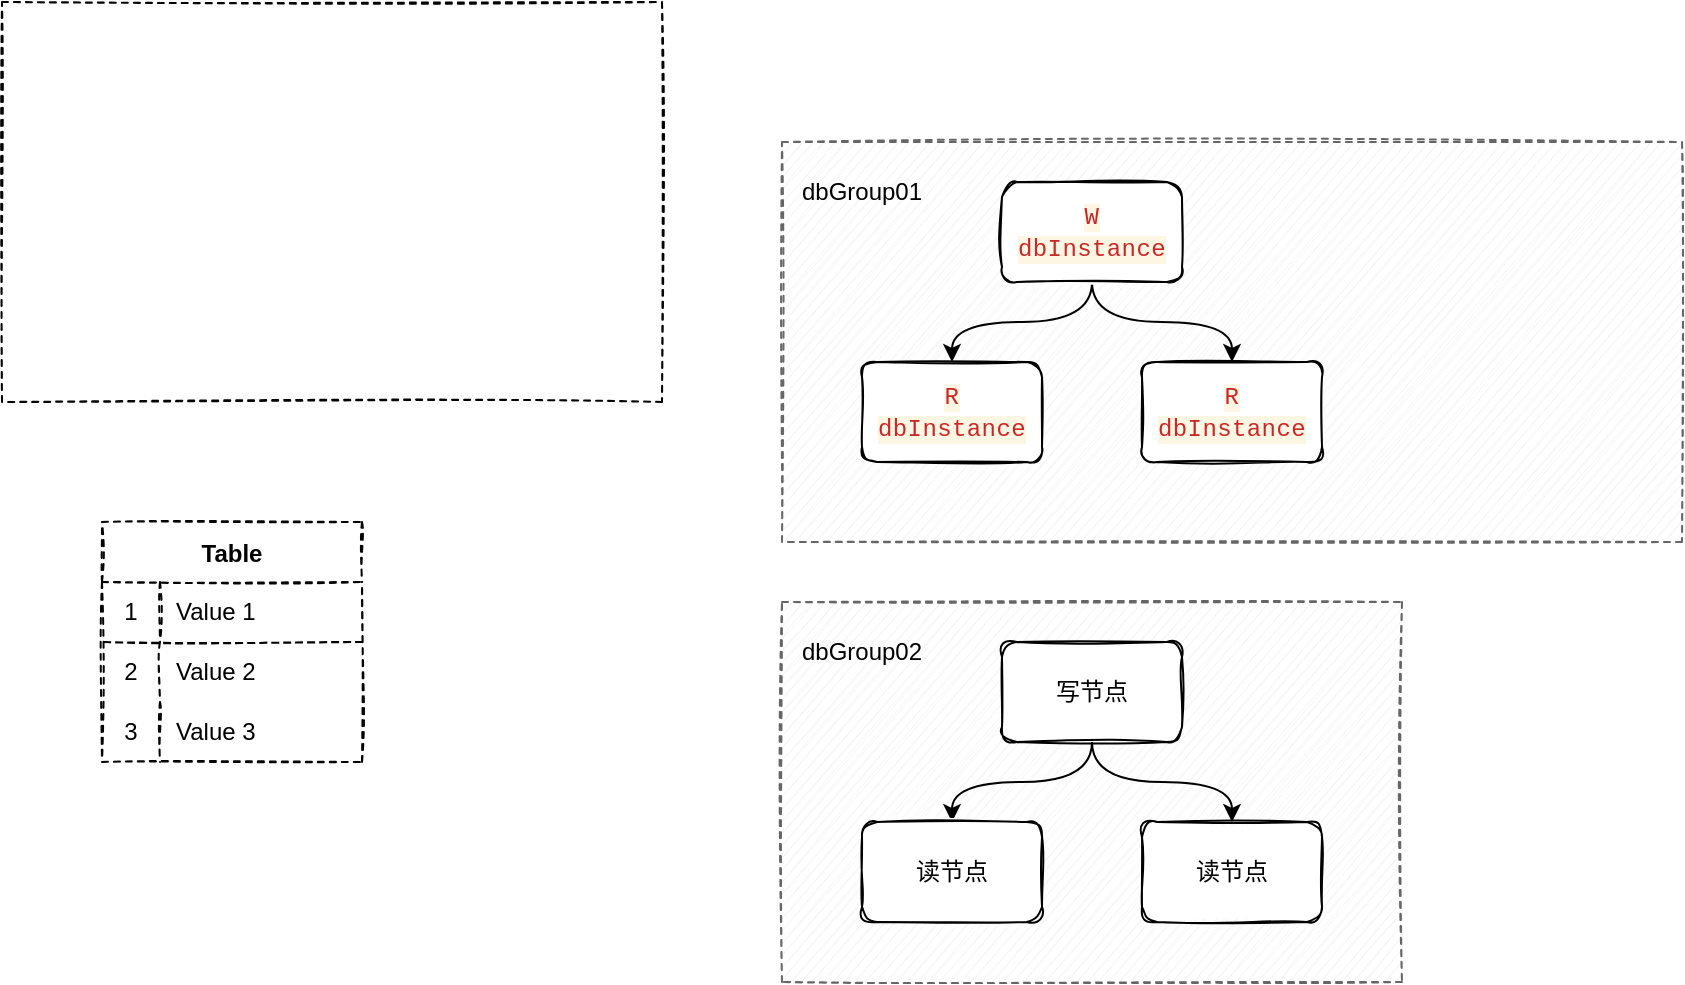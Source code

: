 <mxfile version="15.7.0" type="github">
  <diagram id="9CZ0PQ02ZsPHdG1DtoYy" name="Page-1">
    <mxGraphModel dx="1773" dy="577" grid="1" gridSize="10" guides="1" tooltips="1" connect="1" arrows="1" fold="1" page="1" pageScale="1" pageWidth="827" pageHeight="1169" math="0" shadow="0">
      <root>
        <mxCell id="0" />
        <mxCell id="1" parent="0" />
        <mxCell id="aA7OUgeE8yupM1yqJdEg-1" value="" style="rounded=0;whiteSpace=wrap;html=1;sketch=1;fillColor=#f5f5f5;fontColor=#333333;strokeColor=#666666;dashed=1;" vertex="1" parent="1">
          <mxGeometry x="150" y="130" width="450" height="200" as="geometry" />
        </mxCell>
        <mxCell id="aA7OUgeE8yupM1yqJdEg-6" style="edgeStyle=orthogonalEdgeStyle;orthogonalLoop=1;jettySize=auto;html=1;exitX=0.5;exitY=1;exitDx=0;exitDy=0;entryX=0.5;entryY=0;entryDx=0;entryDy=0;curved=1;" edge="1" parent="1" source="aA7OUgeE8yupM1yqJdEg-3" target="aA7OUgeE8yupM1yqJdEg-4">
          <mxGeometry relative="1" as="geometry" />
        </mxCell>
        <mxCell id="aA7OUgeE8yupM1yqJdEg-7" style="edgeStyle=orthogonalEdgeStyle;orthogonalLoop=1;jettySize=auto;html=1;exitX=0.5;exitY=1;exitDx=0;exitDy=0;entryX=0.5;entryY=0;entryDx=0;entryDy=0;curved=1;" edge="1" parent="1" source="aA7OUgeE8yupM1yqJdEg-3" target="aA7OUgeE8yupM1yqJdEg-5">
          <mxGeometry relative="1" as="geometry" />
        </mxCell>
        <mxCell id="aA7OUgeE8yupM1yqJdEg-3" value="&lt;span style=&quot;color: rgb(200 , 40 , 41) ; font-size: inherit ; font-family: &amp;#34;consolas&amp;#34; , &amp;#34;liberation mono&amp;#34; , &amp;#34;menlo&amp;#34; , &amp;#34;courier&amp;#34; , monospace ; background-color: rgb(253 , 246 , 227) ; letter-spacing: 0.2px&quot;&gt;W dbInstance&lt;/span&gt;" style="rounded=1;whiteSpace=wrap;html=1;sketch=1;" vertex="1" parent="1">
          <mxGeometry x="260" y="150" width="90" height="50" as="geometry" />
        </mxCell>
        <mxCell id="aA7OUgeE8yupM1yqJdEg-4" value="&lt;span style=&quot;color: rgb(200 , 40 , 41) ; font-family: &amp;#34;consolas&amp;#34; , &amp;#34;liberation mono&amp;#34; , &amp;#34;menlo&amp;#34; , &amp;#34;courier&amp;#34; , monospace ; letter-spacing: 0.2px ; background-color: rgb(253 , 246 , 227)&quot;&gt;R&lt;br&gt;&lt;/span&gt;&lt;span style=&quot;color: rgb(200 , 40 , 41) ; font-size: inherit ; font-family: &amp;#34;consolas&amp;#34; , &amp;#34;liberation mono&amp;#34; , &amp;#34;menlo&amp;#34; , &amp;#34;courier&amp;#34; , monospace ; background-color: rgb(253 , 246 , 227) ; letter-spacing: 0.2px&quot;&gt;dbInstance&lt;/span&gt;" style="rounded=1;whiteSpace=wrap;html=1;sketch=1;" vertex="1" parent="1">
          <mxGeometry x="190" y="240" width="90" height="50" as="geometry" />
        </mxCell>
        <mxCell id="aA7OUgeE8yupM1yqJdEg-5" value="&lt;span style=&quot;color: rgb(200 , 40 , 41) ; font-family: &amp;#34;consolas&amp;#34; , &amp;#34;liberation mono&amp;#34; , &amp;#34;menlo&amp;#34; , &amp;#34;courier&amp;#34; , monospace ; letter-spacing: 0.2px ; background-color: rgb(253 , 246 , 227)&quot;&gt;R&lt;br&gt;&lt;/span&gt;&lt;span style=&quot;font-size: inherit ; color: rgb(200 , 40 , 41) ; font-family: &amp;#34;consolas&amp;#34; , &amp;#34;liberation mono&amp;#34; , &amp;#34;menlo&amp;#34; , &amp;#34;courier&amp;#34; , monospace ; background-color: rgb(253 , 246 , 227) ; letter-spacing: 0.2px&quot;&gt;dbInstance&lt;/span&gt;" style="rounded=1;whiteSpace=wrap;html=1;sketch=1;" vertex="1" parent="1">
          <mxGeometry x="330" y="240" width="90" height="50" as="geometry" />
        </mxCell>
        <mxCell id="aA7OUgeE8yupM1yqJdEg-8" value="dbGroup01" style="text;html=1;strokeColor=none;fillColor=none;align=center;verticalAlign=middle;whiteSpace=wrap;rounded=0;sketch=1;" vertex="1" parent="1">
          <mxGeometry x="160" y="140" width="60" height="30" as="geometry" />
        </mxCell>
        <mxCell id="aA7OUgeE8yupM1yqJdEg-9" value="" style="rounded=0;whiteSpace=wrap;html=1;dashed=1;sketch=1;" vertex="1" parent="1">
          <mxGeometry x="-240" y="60" width="330" height="200" as="geometry" />
        </mxCell>
        <mxCell id="aA7OUgeE8yupM1yqJdEg-10" value="" style="rounded=0;whiteSpace=wrap;html=1;sketch=1;fillColor=#f5f5f5;fontColor=#333333;strokeColor=#666666;dashed=1;" vertex="1" parent="1">
          <mxGeometry x="150" y="360" width="310" height="190" as="geometry" />
        </mxCell>
        <mxCell id="aA7OUgeE8yupM1yqJdEg-11" style="edgeStyle=orthogonalEdgeStyle;orthogonalLoop=1;jettySize=auto;html=1;exitX=0.5;exitY=1;exitDx=0;exitDy=0;entryX=0.5;entryY=0;entryDx=0;entryDy=0;curved=1;" edge="1" parent="1" source="aA7OUgeE8yupM1yqJdEg-13" target="aA7OUgeE8yupM1yqJdEg-14">
          <mxGeometry relative="1" as="geometry" />
        </mxCell>
        <mxCell id="aA7OUgeE8yupM1yqJdEg-12" style="edgeStyle=orthogonalEdgeStyle;orthogonalLoop=1;jettySize=auto;html=1;exitX=0.5;exitY=1;exitDx=0;exitDy=0;entryX=0.5;entryY=0;entryDx=0;entryDy=0;curved=1;" edge="1" parent="1" source="aA7OUgeE8yupM1yqJdEg-13" target="aA7OUgeE8yupM1yqJdEg-15">
          <mxGeometry relative="1" as="geometry" />
        </mxCell>
        <mxCell id="aA7OUgeE8yupM1yqJdEg-13" value="写节点" style="rounded=1;whiteSpace=wrap;html=1;sketch=1;" vertex="1" parent="1">
          <mxGeometry x="260" y="380" width="90" height="50" as="geometry" />
        </mxCell>
        <mxCell id="aA7OUgeE8yupM1yqJdEg-14" value="读节点" style="rounded=1;whiteSpace=wrap;html=1;sketch=1;" vertex="1" parent="1">
          <mxGeometry x="190" y="470" width="90" height="50" as="geometry" />
        </mxCell>
        <mxCell id="aA7OUgeE8yupM1yqJdEg-15" value="读节点" style="rounded=1;whiteSpace=wrap;html=1;sketch=1;" vertex="1" parent="1">
          <mxGeometry x="330" y="470" width="90" height="50" as="geometry" />
        </mxCell>
        <mxCell id="aA7OUgeE8yupM1yqJdEg-16" value="dbGroup02" style="text;html=1;strokeColor=none;fillColor=none;align=center;verticalAlign=middle;whiteSpace=wrap;rounded=0;sketch=1;" vertex="1" parent="1">
          <mxGeometry x="160" y="370" width="60" height="30" as="geometry" />
        </mxCell>
        <mxCell id="aA7OUgeE8yupM1yqJdEg-24" value="Table" style="shape=table;startSize=30;container=1;collapsible=0;childLayout=tableLayout;fixedRows=1;rowLines=0;fontStyle=1;align=center;pointerEvents=1;dashed=1;sketch=1;" vertex="1" parent="1">
          <mxGeometry x="-190" y="320" width="130" height="120" as="geometry" />
        </mxCell>
        <mxCell id="aA7OUgeE8yupM1yqJdEg-25" value="" style="shape=partialRectangle;html=1;whiteSpace=wrap;collapsible=0;dropTarget=0;pointerEvents=1;fillColor=none;top=0;left=0;bottom=1;right=0;points=[[0,0.5],[1,0.5]];portConstraint=eastwest;dashed=1;sketch=1;" vertex="1" parent="aA7OUgeE8yupM1yqJdEg-24">
          <mxGeometry y="30" width="130" height="30" as="geometry" />
        </mxCell>
        <mxCell id="aA7OUgeE8yupM1yqJdEg-26" value="1" style="shape=partialRectangle;html=1;whiteSpace=wrap;connectable=0;fillColor=none;top=0;left=0;bottom=0;right=0;overflow=hidden;pointerEvents=1;dashed=1;sketch=1;" vertex="1" parent="aA7OUgeE8yupM1yqJdEg-25">
          <mxGeometry width="29" height="30" as="geometry">
            <mxRectangle width="29" height="30" as="alternateBounds" />
          </mxGeometry>
        </mxCell>
        <mxCell id="aA7OUgeE8yupM1yqJdEg-27" value="Value 1" style="shape=partialRectangle;html=1;whiteSpace=wrap;connectable=0;fillColor=none;top=0;left=0;bottom=0;right=0;align=left;spacingLeft=6;overflow=hidden;pointerEvents=1;dashed=1;sketch=1;" vertex="1" parent="aA7OUgeE8yupM1yqJdEg-25">
          <mxGeometry x="29" width="101" height="30" as="geometry">
            <mxRectangle width="101" height="30" as="alternateBounds" />
          </mxGeometry>
        </mxCell>
        <mxCell id="aA7OUgeE8yupM1yqJdEg-28" value="" style="shape=partialRectangle;html=1;whiteSpace=wrap;collapsible=0;dropTarget=0;pointerEvents=1;fillColor=none;top=0;left=0;bottom=0;right=0;points=[[0,0.5],[1,0.5]];portConstraint=eastwest;dashed=1;sketch=1;" vertex="1" parent="aA7OUgeE8yupM1yqJdEg-24">
          <mxGeometry y="60" width="130" height="30" as="geometry" />
        </mxCell>
        <mxCell id="aA7OUgeE8yupM1yqJdEg-29" value="2" style="shape=partialRectangle;html=1;whiteSpace=wrap;connectable=0;fillColor=none;top=0;left=0;bottom=0;right=0;overflow=hidden;pointerEvents=1;dashed=1;sketch=1;" vertex="1" parent="aA7OUgeE8yupM1yqJdEg-28">
          <mxGeometry width="29" height="30" as="geometry">
            <mxRectangle width="29" height="30" as="alternateBounds" />
          </mxGeometry>
        </mxCell>
        <mxCell id="aA7OUgeE8yupM1yqJdEg-30" value="Value 2" style="shape=partialRectangle;html=1;whiteSpace=wrap;connectable=0;fillColor=none;top=0;left=0;bottom=0;right=0;align=left;spacingLeft=6;overflow=hidden;pointerEvents=1;dashed=1;sketch=1;" vertex="1" parent="aA7OUgeE8yupM1yqJdEg-28">
          <mxGeometry x="29" width="101" height="30" as="geometry">
            <mxRectangle width="101" height="30" as="alternateBounds" />
          </mxGeometry>
        </mxCell>
        <mxCell id="aA7OUgeE8yupM1yqJdEg-31" value="" style="shape=partialRectangle;html=1;whiteSpace=wrap;collapsible=0;dropTarget=0;pointerEvents=1;fillColor=none;top=0;left=0;bottom=0;right=0;points=[[0,0.5],[1,0.5]];portConstraint=eastwest;dashed=1;sketch=1;" vertex="1" parent="aA7OUgeE8yupM1yqJdEg-24">
          <mxGeometry y="90" width="130" height="30" as="geometry" />
        </mxCell>
        <mxCell id="aA7OUgeE8yupM1yqJdEg-32" value="3" style="shape=partialRectangle;html=1;whiteSpace=wrap;connectable=0;fillColor=none;top=0;left=0;bottom=0;right=0;overflow=hidden;pointerEvents=1;dashed=1;sketch=1;" vertex="1" parent="aA7OUgeE8yupM1yqJdEg-31">
          <mxGeometry width="29" height="30" as="geometry">
            <mxRectangle width="29" height="30" as="alternateBounds" />
          </mxGeometry>
        </mxCell>
        <mxCell id="aA7OUgeE8yupM1yqJdEg-33" value="Value 3" style="shape=partialRectangle;html=1;whiteSpace=wrap;connectable=0;fillColor=none;top=0;left=0;bottom=0;right=0;align=left;spacingLeft=6;overflow=hidden;pointerEvents=1;dashed=1;sketch=1;" vertex="1" parent="aA7OUgeE8yupM1yqJdEg-31">
          <mxGeometry x="29" width="101" height="30" as="geometry">
            <mxRectangle width="101" height="30" as="alternateBounds" />
          </mxGeometry>
        </mxCell>
      </root>
    </mxGraphModel>
  </diagram>
</mxfile>

